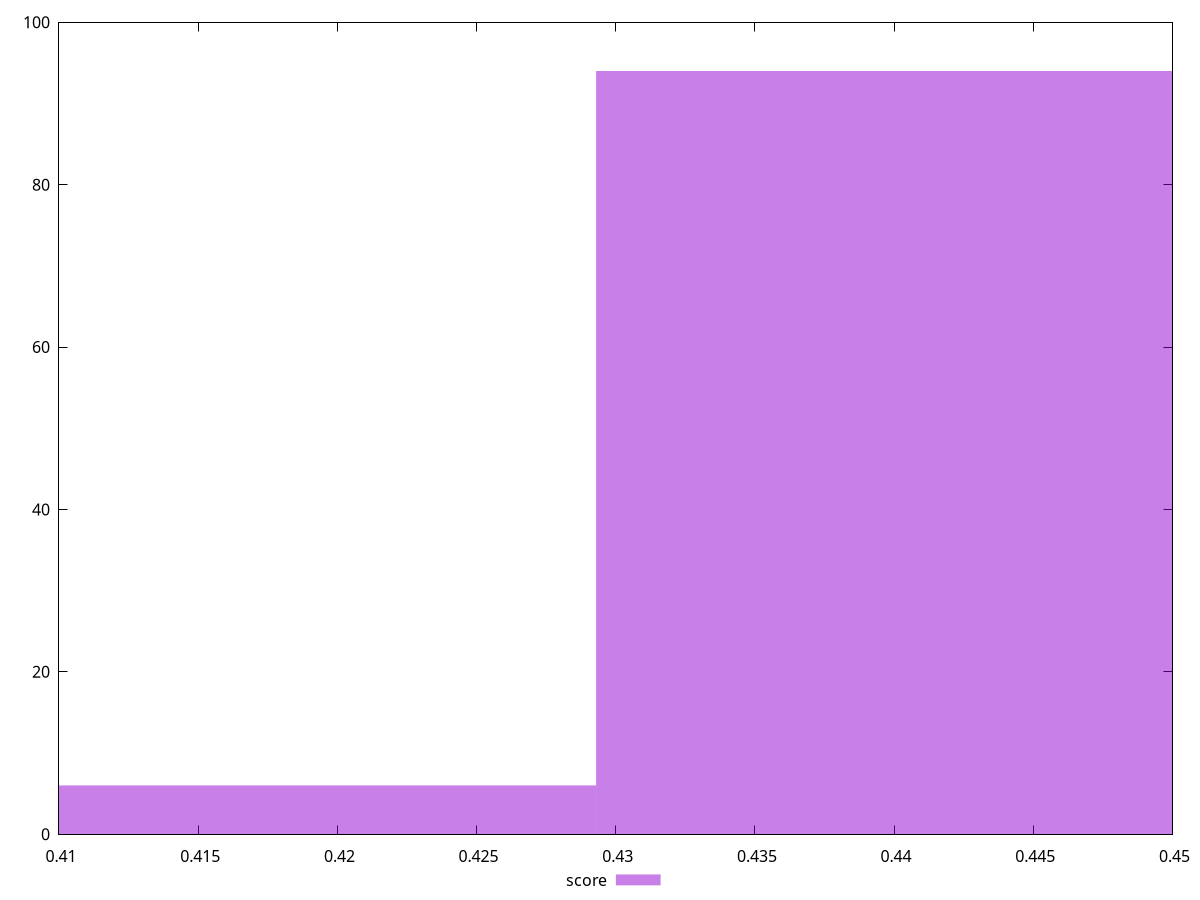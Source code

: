 reset

$score <<EOF
0.41828658623504894 6
0.4403016697211042 94
EOF

set key outside below
set boxwidth 0.022015083486055208
set xrange [0.41:0.45]
set yrange [0:100]
set trange [0:100]
set style fill transparent solid 0.5 noborder
set terminal svg size 640, 490 enhanced background rgb 'white'
set output "report_00018_2021-02-10T15-25-16.877Z/render-blocking-resources/samples/pages+cached/score/histogram.svg"

plot $score title "score" with boxes

reset
